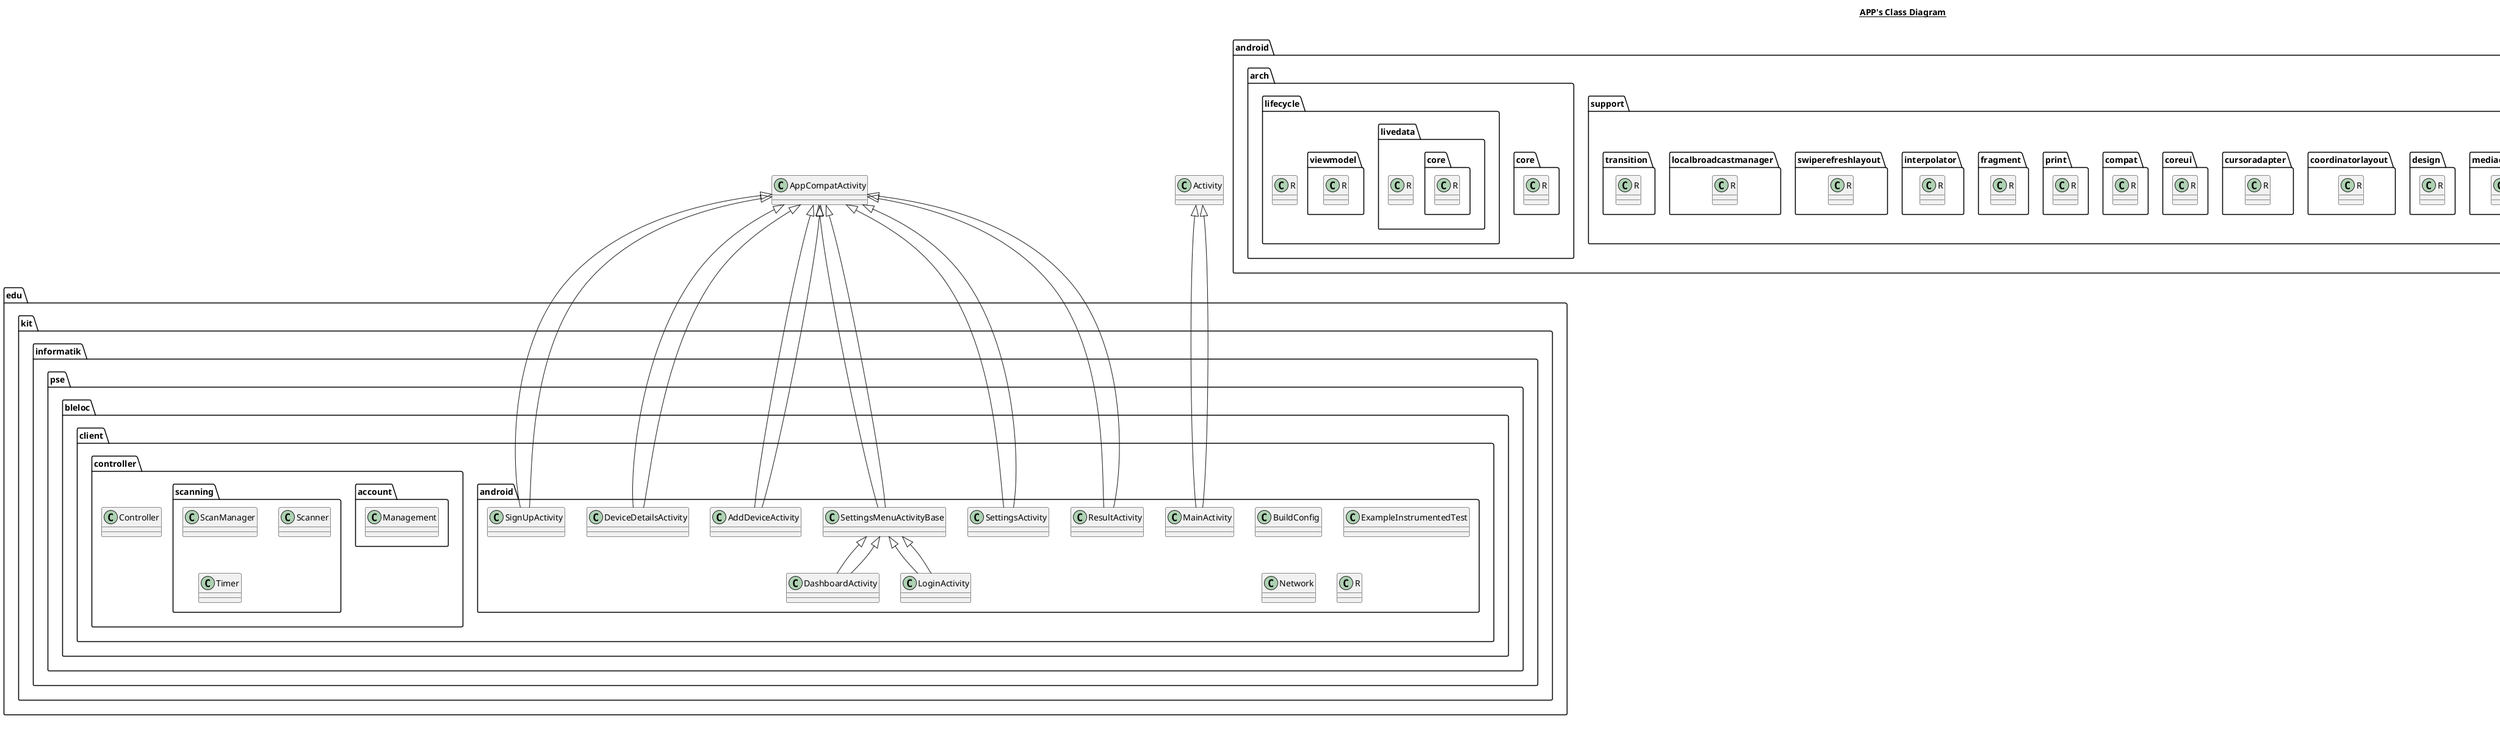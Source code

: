 @startuml

title __APP's Class Diagram__\n

  package edu.kit.informatik.pse.bleloc.client.android {
    class AddDeviceActivity {
    }
  }
  

  package edu.kit.informatik.pse.bleloc.client.android {
    class AddDeviceActivity {
    }
  }
  

  package edu.kit.informatik.pse.bleloc.client.android {
    class BuildConfig {
    }
  }
  

  package edu.kit.informatik.pse.bleloc.client.controller {
    class Controller {
    }
  }
  

  package edu.kit.informatik.pse.bleloc.client.android {
    class DashboardActivity {
    }
  }
  

  package edu.kit.informatik.pse.bleloc.client.android {
    class DashboardActivity {
    }
  }
  

  package edu.kit.informatik.pse.bleloc.client.android {
    class DeviceDetailsActivity {
    }
  }
  

  package edu.kit.informatik.pse.bleloc.client.android {
    class DeviceDetailsActivity {
    }
  }
  

  package edu.kit.informatik.pse.bleloc.client.android {
    class ExampleInstrumentedTest {
    }
  }
  

  package edu.kit.informatik.pse.bleloc.client.android {
    class LoginActivity {
    }
  }
  

  package edu.kit.informatik.pse.bleloc.client.android {
    class LoginActivity {
    }
  }
  

  package edu.kit.informatik.pse.bleloc.client.android {
    class MainActivity {
    }
  }
  

  package edu.kit.informatik.pse.bleloc.client.android {
    class MainActivity {
    }
  }
  

  package edu.kit.informatik.pse.bleloc.client.controller {
    package edu.kit.informatik.pse.bleloc.client.controller.account {
      class Management {
      }
    }
  }
  

  package edu.kit.informatik.pse.bleloc.client.android {
    class Network {
    }
  }
  

  package edu.kit.informatik.pse.bleloc.client.android {
    class Network {
    }
  }
  

  package android.support.v7.viewpager {
    class R {
    }
  }
  

  package android.support.coreutils {
    class R {
    }
  }
  

  package android.arch.core {
    class R {
    }
  }
  

  package android.support.documentfile {
    class R {
    }
  }
  

  package android.support.drawerlayout {
    class R {
    }
  }
  

  package android.support.asynclayoutinflater {
    class R {
    }
  }
  

  package android.support.loader {
    class R {
    }
  }
  

  package android.support.slidingpanelayout {
    class R {
    }
  }
  

  package android.support.constraint {
    class R {
    }
  }
  

  package android.support.customview {
    class R {
    }
  }
  

  package android.support.v4 {
    class R {
    }
  }
  

  package android.arch.lifecycle {
    class R {
    }
  }
  

  package android.support.graphics.drawable {
    class R {
    }
  }
  

  package android.support.mediacompat {
    class R {
    }
  }
  

  package android.arch.lifecycle {
    package android.arch.lifecycle.livedata {
      package android.arch.lifecycle.livedata.core {
        class R {
        }
      }
    }
  }
  

  package android.support.design {
    class R {
    }
  }
  

  package android.support.coordinatorlayout {
    class R {
    }
  }
  

  package android.support.cursoradapter {
    class R {
    }
  }
  

  package android.arch.lifecycle {
    package android.arch.lifecycle.viewmodel {
      class R {
      }
    }
  }
  

  package androidx.versionedparcelable {
    class R {
    }
  }
  

  package android.support.coreui {
    class R {
    }
  }
  

  package android.arch.lifecycle {
    package android.arch.lifecycle.livedata {
      class R {
      }
    }
  }
  

  package android.support.compat {
    class R {
    }
  }
  

  package android.support.print {
    class R {
    }
  }
  

  package android.support.fragment {
    class R {
    }
  }
  

  package android.support.interpolator {
    class R {
    }
  }
  

  package android.support.swiperefreshlayout {
    class R {
    }
  }
  

  package android.support.localbroadcastmanager {
    class R {
    }
  }
  

  package android.support.v7.cardview {
    class R {
    }
  }
  

  package android.support.v7.appcompat {
    class R {
    }
  }
  

  package android.support.v7.recyclerview {
    class R {
    }
  }
  

  package android.support.transition {
    class R {
    }
  }
  

  package edu.kit.informatik.pse.bleloc.client.android {
    class R {
    }
  }
  

  package edu.kit.informatik.pse.bleloc.client.android {
    class ResultActivity {
    }
  }
  

  package edu.kit.informatik.pse.bleloc.client.android {
    class ResultActivity {
    }
  }
  

  package edu.kit.informatik.pse.bleloc.client.controller {
    package edu.kit.informatik.pse.bleloc.client.controller.scanning {
      class ScanManager {
      }
    }
  }
  

  package edu.kit.informatik.pse.bleloc.client.controller {
    package edu.kit.informatik.pse.bleloc.client.controller.scanning {
      class Scanner {
      }
    }
  }
  

  package edu.kit.informatik.pse.bleloc.client.android {
    class SettingsActivity {
    }
  }
  

  package edu.kit.informatik.pse.bleloc.client.android {
    class SettingsActivity {
    }
  }
  

  package edu.kit.informatik.pse.bleloc.client.android {
    class SettingsMenuActivityBase {
    }
  }
  

  package edu.kit.informatik.pse.bleloc.client.android {
    class SettingsMenuActivityBase {
    }
  }
  

  package edu.kit.informatik.pse.bleloc.client.android {
    class SignUpActivity {
    }
  }
  

  package edu.kit.informatik.pse.bleloc.client.android {
    class SignUpActivity {
    }
  }
  

  package edu.kit.informatik.pse.bleloc.client.controller {
    package edu.kit.informatik.pse.bleloc.client.controller.scanning {
      class Timer {
      }
    }
  }
  

  AddDeviceActivity -up-|> AppCompatActivity
  AddDeviceActivity -up-|> AppCompatActivity
  DashboardActivity -up-|> SettingsMenuActivityBase
  DashboardActivity -up-|> SettingsMenuActivityBase
  DeviceDetailsActivity -up-|> AppCompatActivity
  DeviceDetailsActivity -up-|> AppCompatActivity
  LoginActivity -up-|> SettingsMenuActivityBase
  LoginActivity -up-|> SettingsMenuActivityBase
  MainActivity -up-|> Activity
  MainActivity -up-|> Activity
  ResultActivity -up-|> AppCompatActivity
  ResultActivity -up-|> AppCompatActivity
  SettingsActivity -up-|> AppCompatActivity
  SettingsActivity -up-|> AppCompatActivity
  SettingsMenuActivityBase -up-|> AppCompatActivity
  SettingsMenuActivityBase -up-|> AppCompatActivity
  SignUpActivity -up-|> AppCompatActivity
  SignUpActivity -up-|> AppCompatActivity


right footer


PlantUML diagram generated by SketchIt! (https://bitbucket.org/pmesmeur/sketch.it)
For more information about this tool, please contact philippe.mesmeur@gmail.com
endfooter

@enduml
